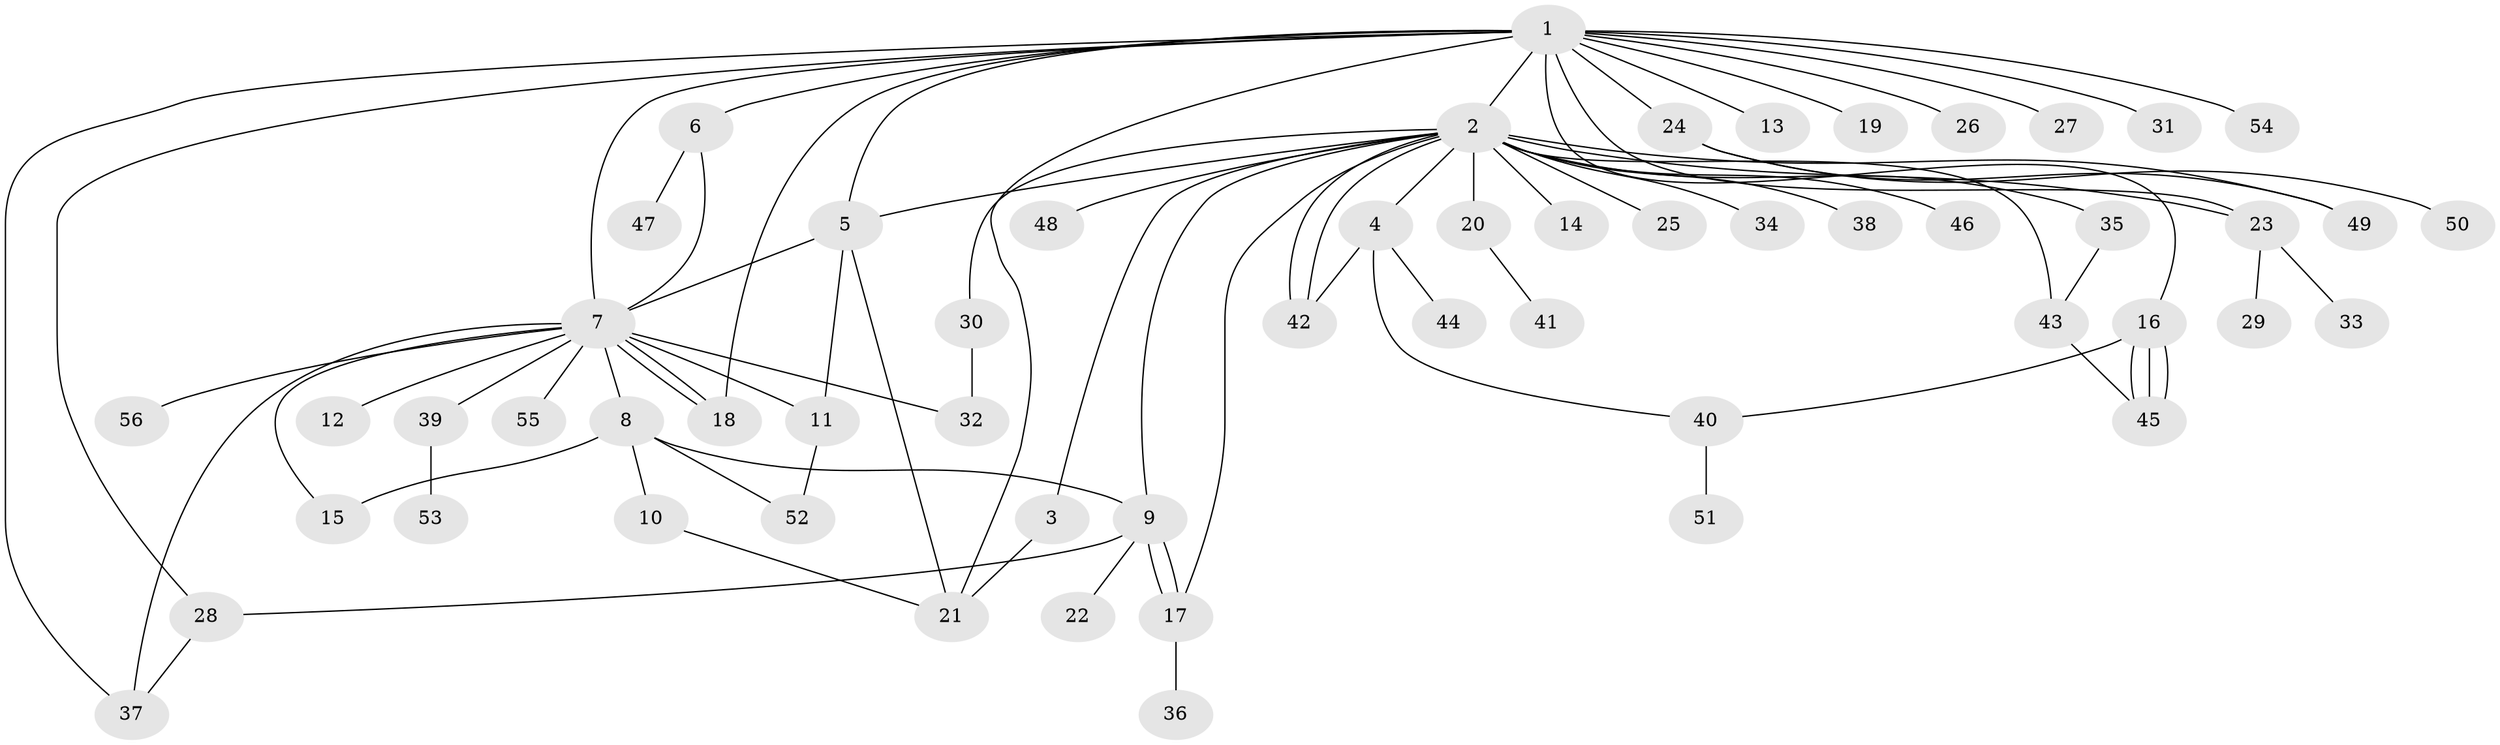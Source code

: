 // coarse degree distribution, {14: 0.05263157894736842, 18: 0.02631578947368421, 2: 0.2894736842105263, 3: 0.13157894736842105, 8: 0.02631578947368421, 4: 0.02631578947368421, 1: 0.4473684210526316}
// Generated by graph-tools (version 1.1) at 2025/51/02/27/25 19:51:55]
// undirected, 56 vertices, 82 edges
graph export_dot {
graph [start="1"]
  node [color=gray90,style=filled];
  1;
  2;
  3;
  4;
  5;
  6;
  7;
  8;
  9;
  10;
  11;
  12;
  13;
  14;
  15;
  16;
  17;
  18;
  19;
  20;
  21;
  22;
  23;
  24;
  25;
  26;
  27;
  28;
  29;
  30;
  31;
  32;
  33;
  34;
  35;
  36;
  37;
  38;
  39;
  40;
  41;
  42;
  43;
  44;
  45;
  46;
  47;
  48;
  49;
  50;
  51;
  52;
  53;
  54;
  55;
  56;
  1 -- 2;
  1 -- 5;
  1 -- 6;
  1 -- 7;
  1 -- 13;
  1 -- 16;
  1 -- 18;
  1 -- 19;
  1 -- 21;
  1 -- 23;
  1 -- 24;
  1 -- 26;
  1 -- 27;
  1 -- 28;
  1 -- 31;
  1 -- 37;
  1 -- 54;
  2 -- 3;
  2 -- 4;
  2 -- 5;
  2 -- 9;
  2 -- 14;
  2 -- 17;
  2 -- 20;
  2 -- 23;
  2 -- 25;
  2 -- 30;
  2 -- 34;
  2 -- 35;
  2 -- 38;
  2 -- 42;
  2 -- 42;
  2 -- 43;
  2 -- 46;
  2 -- 48;
  2 -- 49;
  3 -- 21;
  4 -- 40;
  4 -- 42;
  4 -- 44;
  5 -- 7;
  5 -- 11;
  5 -- 21;
  6 -- 7;
  6 -- 47;
  7 -- 8;
  7 -- 11;
  7 -- 12;
  7 -- 15;
  7 -- 18;
  7 -- 18;
  7 -- 32;
  7 -- 37;
  7 -- 39;
  7 -- 55;
  7 -- 56;
  8 -- 9;
  8 -- 10;
  8 -- 15;
  8 -- 52;
  9 -- 17;
  9 -- 17;
  9 -- 22;
  9 -- 28;
  10 -- 21;
  11 -- 52;
  16 -- 40;
  16 -- 45;
  16 -- 45;
  16 -- 45;
  17 -- 36;
  20 -- 41;
  23 -- 29;
  23 -- 33;
  24 -- 49;
  24 -- 50;
  28 -- 37;
  30 -- 32;
  35 -- 43;
  39 -- 53;
  40 -- 51;
  43 -- 45;
}
